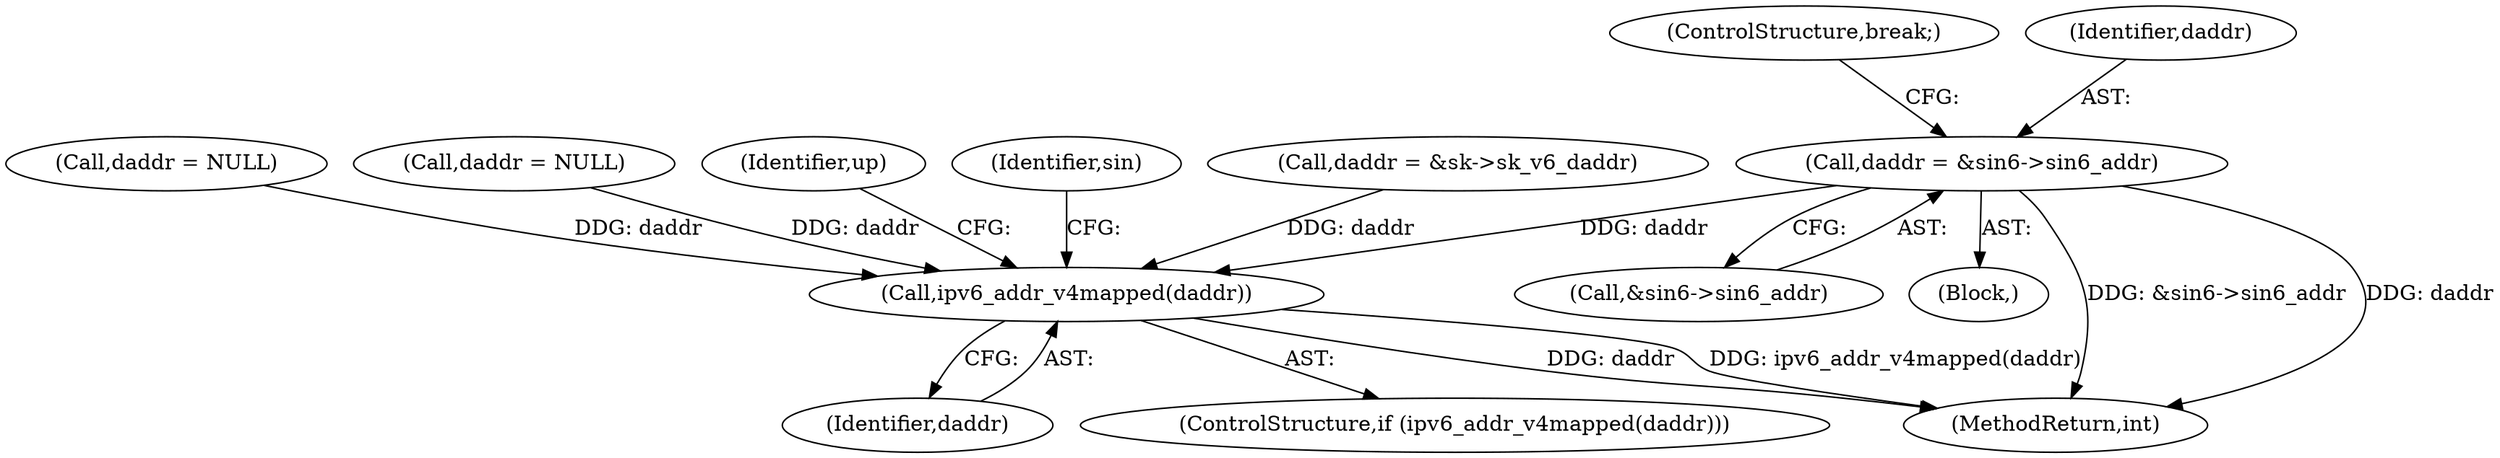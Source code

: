 digraph "0_linux_45f6fad84cc305103b28d73482b344d7f5b76f39_18@pointer" {
"1000210" [label="(Call,daddr = &sin6->sin6_addr)"];
"1000272" [label="(Call,ipv6_addr_v4mapped(daddr))"];
"1000265" [label="(Call,daddr = NULL)"];
"1000234" [label="(Call,daddr = NULL)"];
"1000331" [label="(Identifier,up)"];
"1000216" [label="(ControlStructure,break;)"];
"1000278" [label="(Identifier,sin)"];
"1000273" [label="(Identifier,daddr)"];
"1000271" [label="(ControlStructure,if (ipv6_addr_v4mapped(daddr)))"];
"1000212" [label="(Call,&sin6->sin6_addr)"];
"1000201" [label="(Block,)"];
"1000211" [label="(Identifier,daddr)"];
"1000210" [label="(Call,daddr = &sin6->sin6_addr)"];
"1000272" [label="(Call,ipv6_addr_v4mapped(daddr))"];
"1000258" [label="(Call,daddr = &sk->sk_v6_daddr)"];
"1001034" [label="(MethodReturn,int)"];
"1000210" -> "1000201"  [label="AST: "];
"1000210" -> "1000212"  [label="CFG: "];
"1000211" -> "1000210"  [label="AST: "];
"1000212" -> "1000210"  [label="AST: "];
"1000216" -> "1000210"  [label="CFG: "];
"1000210" -> "1001034"  [label="DDG: &sin6->sin6_addr"];
"1000210" -> "1001034"  [label="DDG: daddr"];
"1000210" -> "1000272"  [label="DDG: daddr"];
"1000272" -> "1000271"  [label="AST: "];
"1000272" -> "1000273"  [label="CFG: "];
"1000273" -> "1000272"  [label="AST: "];
"1000278" -> "1000272"  [label="CFG: "];
"1000331" -> "1000272"  [label="CFG: "];
"1000272" -> "1001034"  [label="DDG: daddr"];
"1000272" -> "1001034"  [label="DDG: ipv6_addr_v4mapped(daddr)"];
"1000258" -> "1000272"  [label="DDG: daddr"];
"1000234" -> "1000272"  [label="DDG: daddr"];
"1000265" -> "1000272"  [label="DDG: daddr"];
}
